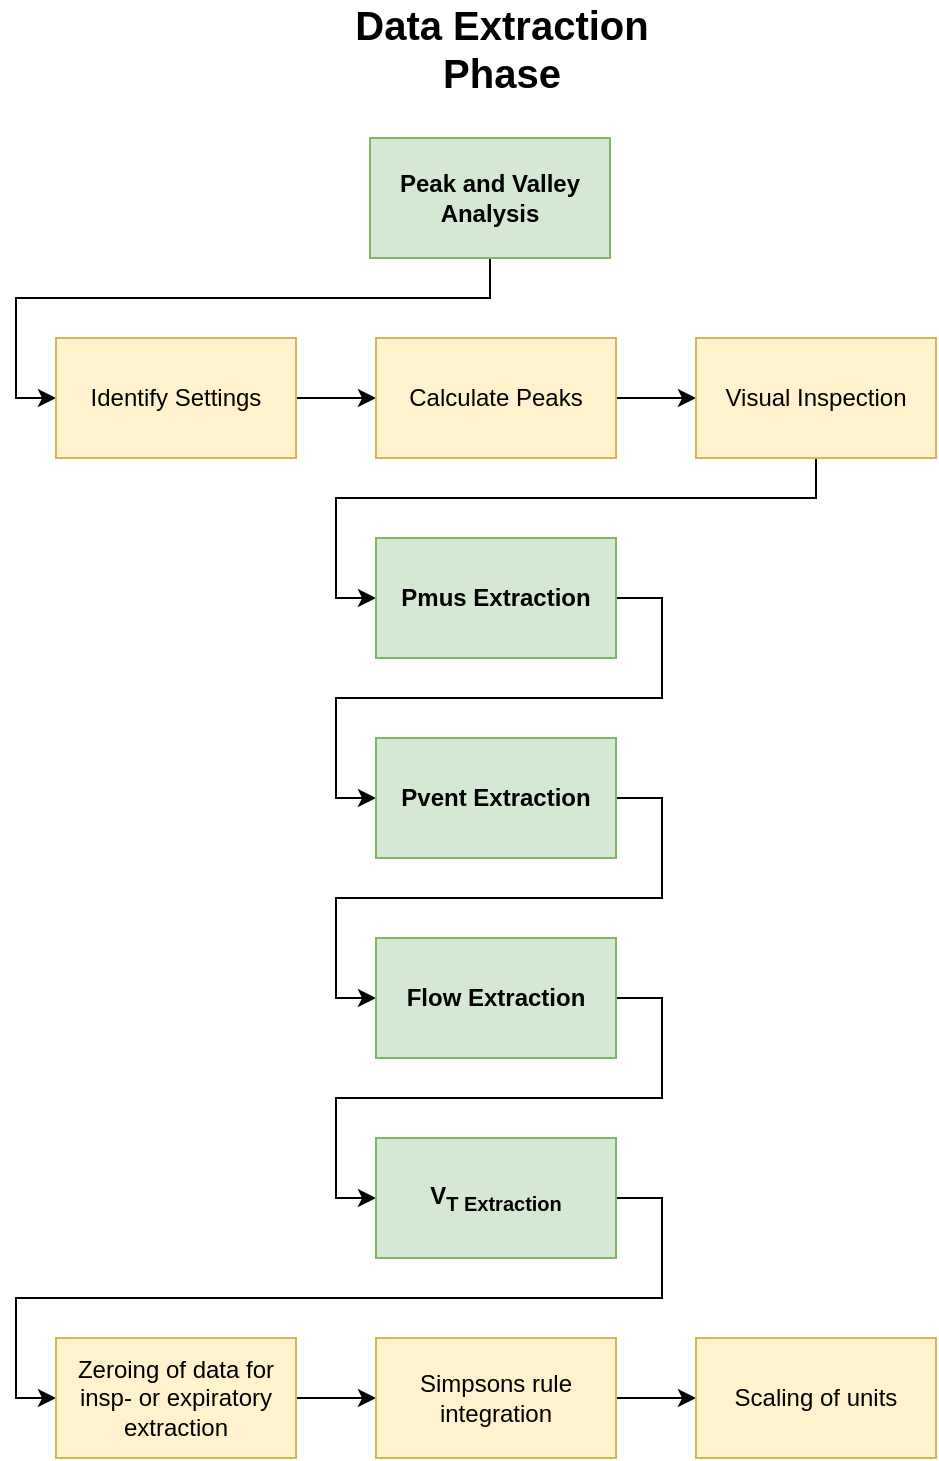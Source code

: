 <mxfile version="21.3.2" type="github">
  <diagram name="Page-1" id="4vToPU0cllo_XWyRiLjn">
    <mxGraphModel dx="1434" dy="756" grid="1" gridSize="10" guides="1" tooltips="1" connect="1" arrows="1" fold="1" page="1" pageScale="1" pageWidth="827" pageHeight="1169" math="0" shadow="0">
      <root>
        <mxCell id="0" />
        <mxCell id="1" parent="0" />
        <mxCell id="5SAONABCz65hLpMCULxy-12" style="edgeStyle=orthogonalEdgeStyle;rounded=0;orthogonalLoop=1;jettySize=auto;html=1;entryX=0;entryY=0.5;entryDx=0;entryDy=0;" edge="1" parent="1" source="5SAONABCz65hLpMCULxy-1" target="5SAONABCz65hLpMCULxy-2">
          <mxGeometry relative="1" as="geometry">
            <Array as="points">
              <mxPoint x="414" y="580" />
              <mxPoint x="177" y="580" />
              <mxPoint x="177" y="630" />
            </Array>
          </mxGeometry>
        </mxCell>
        <mxCell id="5SAONABCz65hLpMCULxy-1" value="&lt;b&gt;Peak and Valley Analysis&lt;/b&gt;" style="rounded=0;whiteSpace=wrap;html=1;fillColor=#d5e8d4;strokeColor=#82b366;" vertex="1" parent="1">
          <mxGeometry x="354" y="500" width="120" height="60" as="geometry" />
        </mxCell>
        <mxCell id="5SAONABCz65hLpMCULxy-13" style="edgeStyle=orthogonalEdgeStyle;rounded=0;orthogonalLoop=1;jettySize=auto;html=1;entryX=0;entryY=0.5;entryDx=0;entryDy=0;" edge="1" parent="1" source="5SAONABCz65hLpMCULxy-2" target="5SAONABCz65hLpMCULxy-3">
          <mxGeometry relative="1" as="geometry" />
        </mxCell>
        <mxCell id="5SAONABCz65hLpMCULxy-2" value="Identify Settings" style="rounded=0;whiteSpace=wrap;html=1;fillColor=#fff2cc;strokeColor=#d6b656;" vertex="1" parent="1">
          <mxGeometry x="197" y="600" width="120" height="60" as="geometry" />
        </mxCell>
        <mxCell id="5SAONABCz65hLpMCULxy-14" style="edgeStyle=orthogonalEdgeStyle;rounded=0;orthogonalLoop=1;jettySize=auto;html=1;entryX=0;entryY=0.5;entryDx=0;entryDy=0;" edge="1" parent="1" source="5SAONABCz65hLpMCULxy-3" target="5SAONABCz65hLpMCULxy-4">
          <mxGeometry relative="1" as="geometry" />
        </mxCell>
        <mxCell id="5SAONABCz65hLpMCULxy-3" value="Calculate Peaks" style="rounded=0;whiteSpace=wrap;html=1;fillColor=#fff2cc;strokeColor=#d6b656;" vertex="1" parent="1">
          <mxGeometry x="357" y="600" width="120" height="60" as="geometry" />
        </mxCell>
        <mxCell id="5SAONABCz65hLpMCULxy-15" style="edgeStyle=orthogonalEdgeStyle;rounded=0;orthogonalLoop=1;jettySize=auto;html=1;entryX=0;entryY=0.5;entryDx=0;entryDy=0;" edge="1" parent="1" source="5SAONABCz65hLpMCULxy-4" target="5SAONABCz65hLpMCULxy-5">
          <mxGeometry relative="1" as="geometry">
            <Array as="points">
              <mxPoint x="577" y="680" />
              <mxPoint x="337" y="680" />
              <mxPoint x="337" y="730" />
            </Array>
          </mxGeometry>
        </mxCell>
        <mxCell id="5SAONABCz65hLpMCULxy-4" value="Visual Inspection" style="rounded=0;whiteSpace=wrap;html=1;fillColor=#fff2cc;strokeColor=#d6b656;" vertex="1" parent="1">
          <mxGeometry x="517" y="600" width="120" height="60" as="geometry" />
        </mxCell>
        <mxCell id="5SAONABCz65hLpMCULxy-16" style="edgeStyle=orthogonalEdgeStyle;rounded=0;orthogonalLoop=1;jettySize=auto;html=1;entryX=0;entryY=0.5;entryDx=0;entryDy=0;" edge="1" parent="1" source="5SAONABCz65hLpMCULxy-5" target="5SAONABCz65hLpMCULxy-6">
          <mxGeometry relative="1" as="geometry">
            <Array as="points">
              <mxPoint x="500" y="730" />
              <mxPoint x="500" y="780" />
              <mxPoint x="337" y="780" />
              <mxPoint x="337" y="830" />
            </Array>
          </mxGeometry>
        </mxCell>
        <mxCell id="5SAONABCz65hLpMCULxy-5" value="&lt;b&gt;Pmus Extraction&lt;/b&gt;" style="rounded=0;whiteSpace=wrap;html=1;fillColor=#d5e8d4;strokeColor=#82b366;" vertex="1" parent="1">
          <mxGeometry x="357" y="700" width="120" height="60" as="geometry" />
        </mxCell>
        <mxCell id="5SAONABCz65hLpMCULxy-17" style="edgeStyle=orthogonalEdgeStyle;rounded=0;orthogonalLoop=1;jettySize=auto;html=1;entryX=0;entryY=0.5;entryDx=0;entryDy=0;" edge="1" parent="1" source="5SAONABCz65hLpMCULxy-6" target="5SAONABCz65hLpMCULxy-7">
          <mxGeometry relative="1" as="geometry">
            <Array as="points">
              <mxPoint x="500" y="830" />
              <mxPoint x="500" y="880" />
              <mxPoint x="337" y="880" />
              <mxPoint x="337" y="930" />
            </Array>
          </mxGeometry>
        </mxCell>
        <mxCell id="5SAONABCz65hLpMCULxy-6" value="&lt;b&gt;Pvent Extraction&lt;/b&gt;" style="rounded=0;whiteSpace=wrap;html=1;fillColor=#d5e8d4;strokeColor=#82b366;" vertex="1" parent="1">
          <mxGeometry x="357" y="800" width="120" height="60" as="geometry" />
        </mxCell>
        <mxCell id="5SAONABCz65hLpMCULxy-18" style="edgeStyle=orthogonalEdgeStyle;rounded=0;orthogonalLoop=1;jettySize=auto;html=1;entryX=0;entryY=0.5;entryDx=0;entryDy=0;" edge="1" parent="1" source="5SAONABCz65hLpMCULxy-7" target="5SAONABCz65hLpMCULxy-8">
          <mxGeometry relative="1" as="geometry">
            <Array as="points">
              <mxPoint x="500" y="930" />
              <mxPoint x="500" y="980" />
              <mxPoint x="337" y="980" />
              <mxPoint x="337" y="1030" />
            </Array>
          </mxGeometry>
        </mxCell>
        <mxCell id="5SAONABCz65hLpMCULxy-7" value="&lt;b&gt;Flow Extraction&lt;/b&gt;" style="rounded=0;whiteSpace=wrap;html=1;fillColor=#d5e8d4;strokeColor=#82b366;" vertex="1" parent="1">
          <mxGeometry x="357" y="900" width="120" height="60" as="geometry" />
        </mxCell>
        <mxCell id="5SAONABCz65hLpMCULxy-19" style="edgeStyle=orthogonalEdgeStyle;rounded=0;orthogonalLoop=1;jettySize=auto;html=1;entryX=0;entryY=0.5;entryDx=0;entryDy=0;" edge="1" parent="1" source="5SAONABCz65hLpMCULxy-8" target="5SAONABCz65hLpMCULxy-9">
          <mxGeometry relative="1" as="geometry">
            <Array as="points">
              <mxPoint x="500" y="1030" />
              <mxPoint x="500" y="1080" />
              <mxPoint x="177" y="1080" />
              <mxPoint x="177" y="1130" />
            </Array>
          </mxGeometry>
        </mxCell>
        <mxCell id="5SAONABCz65hLpMCULxy-8" value="&lt;b&gt;V&lt;sub&gt;T Extraction&lt;/sub&gt;&lt;/b&gt;" style="rounded=0;whiteSpace=wrap;html=1;fillColor=#d5e8d4;strokeColor=#82b366;" vertex="1" parent="1">
          <mxGeometry x="357" y="1000" width="120" height="60" as="geometry" />
        </mxCell>
        <mxCell id="5SAONABCz65hLpMCULxy-20" style="edgeStyle=orthogonalEdgeStyle;rounded=0;orthogonalLoop=1;jettySize=auto;html=1;entryX=0;entryY=0.5;entryDx=0;entryDy=0;" edge="1" parent="1" source="5SAONABCz65hLpMCULxy-9" target="5SAONABCz65hLpMCULxy-10">
          <mxGeometry relative="1" as="geometry" />
        </mxCell>
        <mxCell id="5SAONABCz65hLpMCULxy-9" value="Zeroing of data for insp- or expiratory extraction" style="rounded=0;whiteSpace=wrap;html=1;fillColor=#fff2cc;strokeColor=#d6b656;" vertex="1" parent="1">
          <mxGeometry x="197" y="1100" width="120" height="60" as="geometry" />
        </mxCell>
        <mxCell id="5SAONABCz65hLpMCULxy-21" style="edgeStyle=orthogonalEdgeStyle;rounded=0;orthogonalLoop=1;jettySize=auto;html=1;" edge="1" parent="1" source="5SAONABCz65hLpMCULxy-10" target="5SAONABCz65hLpMCULxy-11">
          <mxGeometry relative="1" as="geometry" />
        </mxCell>
        <mxCell id="5SAONABCz65hLpMCULxy-10" value="Simpsons rule integration" style="rounded=0;whiteSpace=wrap;html=1;fillColor=#fff2cc;strokeColor=#d6b656;" vertex="1" parent="1">
          <mxGeometry x="357" y="1100" width="120" height="60" as="geometry" />
        </mxCell>
        <mxCell id="5SAONABCz65hLpMCULxy-11" value="Scaling of units" style="rounded=0;whiteSpace=wrap;html=1;fillColor=#fff2cc;strokeColor=#d6b656;" vertex="1" parent="1">
          <mxGeometry x="517" y="1100" width="120" height="60" as="geometry" />
        </mxCell>
        <mxCell id="5SAONABCz65hLpMCULxy-22" value="&lt;font style=&quot;font-size: 20px;&quot;&gt;Data Extraction Phase&lt;/font&gt;" style="text;html=1;strokeColor=none;fillColor=none;align=center;verticalAlign=middle;whiteSpace=wrap;rounded=0;fontStyle=1" vertex="1" parent="1">
          <mxGeometry x="340" y="440" width="160" height="30" as="geometry" />
        </mxCell>
      </root>
    </mxGraphModel>
  </diagram>
</mxfile>
